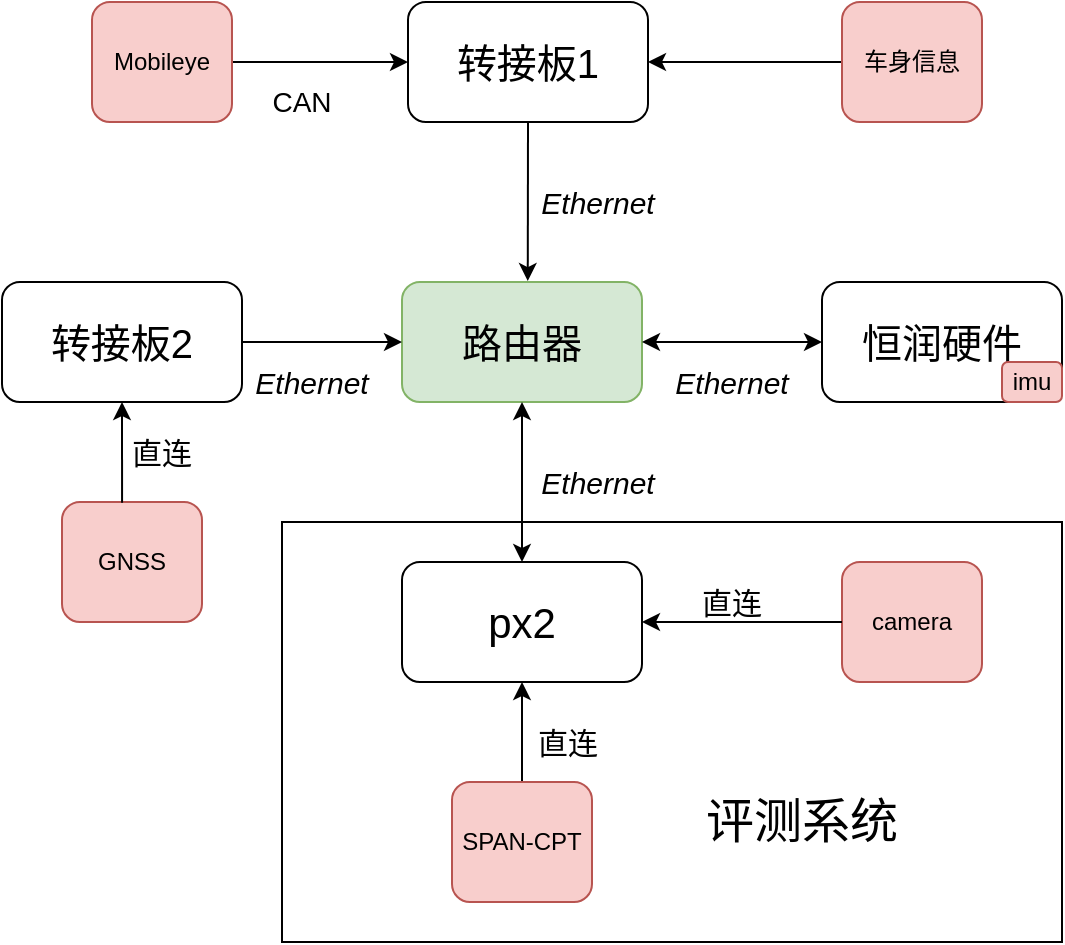 <mxfile version="10.6.7" type="github"><diagram id="Wk74kEMtHISoScYsqJLL" name="Page-1"><mxGraphModel dx="988" dy="540" grid="1" gridSize="10" guides="1" tooltips="1" connect="1" arrows="1" fold="1" page="1" pageScale="1" pageWidth="827" pageHeight="1169" math="0" shadow="0"><root><mxCell id="0"/><mxCell id="1" parent="0"/><mxCell id="HKLBdIdV998N-pjtqKQZ-8" value="" style="rounded=0;whiteSpace=wrap;html=1;strokeWidth=1;" vertex="1" parent="1"><mxGeometry x="230" y="340" width="390" height="210" as="geometry"/></mxCell><mxCell id="wm46AVBpIbckQWWRErPG-2" value="&lt;font style=&quot;font-size: 20px&quot;&gt;路由器&lt;/font&gt;" style="rounded=1;whiteSpace=wrap;html=1;fillColor=#d5e8d4;strokeColor=#82b366;" parent="1" vertex="1"><mxGeometry x="290" y="220" width="120" height="60" as="geometry"/></mxCell><mxCell id="wm46AVBpIbckQWWRErPG-3" value="&lt;font style=&quot;font-size: 21px&quot;&gt;px2&lt;/font&gt;" style="rounded=1;whiteSpace=wrap;html=1;" parent="1" vertex="1"><mxGeometry x="290" y="360" width="120" height="60" as="geometry"/></mxCell><mxCell id="wm46AVBpIbckQWWRErPG-5" value="camera" style="rounded=1;whiteSpace=wrap;html=1;fillColor=#f8cecc;strokeColor=#b85450;" parent="1" vertex="1"><mxGeometry x="510" y="360" width="70" height="60" as="geometry"/></mxCell><mxCell id="wm46AVBpIbckQWWRErPG-7" value="" style="endArrow=classic;startArrow=classic;html=1;exitX=0.5;exitY=0;exitDx=0;exitDy=0;entryX=0.5;entryY=1;entryDx=0;entryDy=0;" parent="1" source="wm46AVBpIbckQWWRErPG-3" target="wm46AVBpIbckQWWRErPG-2" edge="1"><mxGeometry width="50" height="50" relative="1" as="geometry"><mxPoint x="320" y="330" as="sourcePoint"/><mxPoint x="370" y="280" as="targetPoint"/></mxGeometry></mxCell><mxCell id="wm46AVBpIbckQWWRErPG-8" value="" style="endArrow=classic;html=1;exitX=0;exitY=0.5;exitDx=0;exitDy=0;entryX=1;entryY=0.5;entryDx=0;entryDy=0;" parent="1" source="wm46AVBpIbckQWWRErPG-5" target="wm46AVBpIbckQWWRErPG-3" edge="1"><mxGeometry width="50" height="50" relative="1" as="geometry"><mxPoint x="290" y="490" as="sourcePoint"/><mxPoint x="340" y="440" as="targetPoint"/></mxGeometry></mxCell><mxCell id="wm46AVBpIbckQWWRErPG-9" value="&lt;font style=&quot;font-size: 20px&quot;&gt;恒润硬件&lt;/font&gt;" style="rounded=1;whiteSpace=wrap;html=1;" parent="1" vertex="1"><mxGeometry x="500" y="220" width="120" height="60" as="geometry"/></mxCell><mxCell id="wm46AVBpIbckQWWRErPG-10" value="imu" style="rounded=1;whiteSpace=wrap;html=1;fillColor=#f8cecc;strokeColor=#b85450;" parent="1" vertex="1"><mxGeometry x="590" y="260" width="30" height="20" as="geometry"/></mxCell><mxCell id="wm46AVBpIbckQWWRErPG-11" value="" style="endArrow=classic;startArrow=classic;html=1;exitX=0;exitY=0.5;exitDx=0;exitDy=0;entryX=1;entryY=0.5;entryDx=0;entryDy=0;" parent="1" source="wm46AVBpIbckQWWRErPG-9" target="wm46AVBpIbckQWWRErPG-2" edge="1"><mxGeometry width="50" height="50" relative="1" as="geometry"><mxPoint x="680" y="160" as="sourcePoint"/><mxPoint x="680" y="80" as="targetPoint"/></mxGeometry></mxCell><mxCell id="wm46AVBpIbckQWWRErPG-12" value="&lt;font style=&quot;font-size: 20px&quot;&gt;转接板1&lt;/font&gt;" style="rounded=1;whiteSpace=wrap;html=1;" parent="1" vertex="1"><mxGeometry x="293" y="80" width="120" height="60" as="geometry"/></mxCell><mxCell id="HKLBdIdV998N-pjtqKQZ-11" style="edgeStyle=orthogonalEdgeStyle;rounded=0;orthogonalLoop=1;jettySize=auto;html=1;entryX=1;entryY=0.5;entryDx=0;entryDy=0;" edge="1" parent="1" source="wm46AVBpIbckQWWRErPG-14" target="wm46AVBpIbckQWWRErPG-12"><mxGeometry relative="1" as="geometry"/></mxCell><mxCell id="wm46AVBpIbckQWWRErPG-14" value="车身信息" style="rounded=1;whiteSpace=wrap;html=1;fillColor=#f8cecc;strokeColor=#b85450;" parent="1" vertex="1"><mxGeometry x="510" y="80" width="70" height="60" as="geometry"/></mxCell><mxCell id="HKLBdIdV998N-pjtqKQZ-10" style="edgeStyle=orthogonalEdgeStyle;rounded=0;orthogonalLoop=1;jettySize=auto;html=1;exitX=1;exitY=0.5;exitDx=0;exitDy=0;entryX=0;entryY=0.5;entryDx=0;entryDy=0;" edge="1" parent="1" source="wm46AVBpIbckQWWRErPG-15" target="wm46AVBpIbckQWWRErPG-12"><mxGeometry relative="1" as="geometry"/></mxCell><mxCell id="wm46AVBpIbckQWWRErPG-15" value="Mobileye" style="rounded=1;whiteSpace=wrap;html=1;fillColor=#f8cecc;strokeColor=#b85450;" parent="1" vertex="1"><mxGeometry x="135" y="80" width="70" height="60" as="geometry"/></mxCell><mxCell id="wm46AVBpIbckQWWRErPG-23" value="" style="endArrow=classic;html=1;exitX=0.5;exitY=1;exitDx=0;exitDy=0;entryX=0.524;entryY=-0.008;entryDx=0;entryDy=0;entryPerimeter=0;" parent="1" source="wm46AVBpIbckQWWRErPG-12" target="wm46AVBpIbckQWWRErPG-2" edge="1"><mxGeometry width="50" height="50" relative="1" as="geometry"><mxPoint x="140" y="490" as="sourcePoint"/><mxPoint x="190" y="440" as="targetPoint"/></mxGeometry></mxCell><mxCell id="wm46AVBpIbckQWWRErPG-24" value="&lt;font style=&quot;font-size: 14px&quot;&gt;CAN&lt;/font&gt;" style="text;html=1;strokeColor=none;fillColor=none;align=center;verticalAlign=middle;whiteSpace=wrap;rounded=0;strokeWidth=4;" parent="1" vertex="1"><mxGeometry x="220" y="120" width="40" height="20" as="geometry"/></mxCell><mxCell id="wm46AVBpIbckQWWRErPG-25" value="&lt;font size=&quot;1&quot;&gt;&lt;em style=&quot;font-size: 15px&quot;&gt;Ethernet&lt;/em&gt;&lt;/font&gt;" style="text;html=1;strokeColor=none;fillColor=none;align=center;verticalAlign=middle;whiteSpace=wrap;rounded=0;" parent="1" vertex="1"><mxGeometry x="353" y="160" width="70" height="40" as="geometry"/></mxCell><mxCell id="wm46AVBpIbckQWWRErPG-26" value="&lt;font size=&quot;1&quot;&gt;&lt;em style=&quot;font-size: 15px&quot;&gt;Ethernet&lt;/em&gt;&lt;/font&gt;" style="text;html=1;strokeColor=none;fillColor=none;align=center;verticalAlign=middle;whiteSpace=wrap;rounded=0;" parent="1" vertex="1"><mxGeometry x="353" y="300" width="70" height="40" as="geometry"/></mxCell><mxCell id="wm46AVBpIbckQWWRErPG-27" value="&lt;font size=&quot;1&quot;&gt;&lt;em style=&quot;font-size: 15px&quot;&gt;Ethernet&lt;/em&gt;&lt;/font&gt;" style="text;html=1;strokeColor=none;fillColor=none;align=center;verticalAlign=middle;whiteSpace=wrap;rounded=0;" parent="1" vertex="1"><mxGeometry x="420" y="250" width="70" height="40" as="geometry"/></mxCell><mxCell id="wm46AVBpIbckQWWRErPG-28" value="&lt;font style=&quot;font-size: 20px&quot;&gt;转接板2&lt;/font&gt;" style="rounded=1;whiteSpace=wrap;html=1;" parent="1" vertex="1"><mxGeometry x="90" y="220" width="120" height="60" as="geometry"/></mxCell><mxCell id="wm46AVBpIbckQWWRErPG-30" value="" style="endArrow=classic;html=1;entryX=0;entryY=0.5;entryDx=0;entryDy=0;exitX=1;exitY=0.5;exitDx=0;exitDy=0;" parent="1" source="wm46AVBpIbckQWWRErPG-28" target="wm46AVBpIbckQWWRErPG-2" edge="1"><mxGeometry width="50" height="50" relative="1" as="geometry"><mxPoint x="90" y="490" as="sourcePoint"/><mxPoint x="140" y="440" as="targetPoint"/></mxGeometry></mxCell><mxCell id="wm46AVBpIbckQWWRErPG-32" value="&lt;font size=&quot;1&quot;&gt;&lt;em style=&quot;font-size: 15px&quot;&gt;Ethernet&lt;/em&gt;&lt;/font&gt;" style="text;html=1;strokeColor=none;fillColor=none;align=center;verticalAlign=middle;whiteSpace=wrap;rounded=0;" parent="1" vertex="1"><mxGeometry x="210" y="250" width="70" height="40" as="geometry"/></mxCell><mxCell id="wm46AVBpIbckQWWRErPG-33" value="GNSS" style="rounded=1;whiteSpace=wrap;html=1;fillColor=#f8cecc;strokeColor=#b85450;" parent="1" vertex="1"><mxGeometry x="120" y="330" width="70" height="60" as="geometry"/></mxCell><mxCell id="wm46AVBpIbckQWWRErPG-35" value="" style="endArrow=classic;html=1;entryX=0.5;entryY=1;entryDx=0;entryDy=0;exitX=0.429;exitY=0.007;exitDx=0;exitDy=0;exitPerimeter=0;" parent="1" source="wm46AVBpIbckQWWRErPG-33" target="wm46AVBpIbckQWWRErPG-28" edge="1"><mxGeometry width="50" height="50" relative="1" as="geometry"><mxPoint x="150" y="328" as="sourcePoint"/><mxPoint x="140" y="440" as="targetPoint"/></mxGeometry></mxCell><mxCell id="wm46AVBpIbckQWWRErPG-36" value="&lt;font style=&quot;font-size: 15px&quot;&gt;直连&lt;/font&gt;" style="text;html=1;strokeColor=none;fillColor=none;align=center;verticalAlign=middle;whiteSpace=wrap;rounded=0;" parent="1" vertex="1"><mxGeometry x="150" y="295" width="40" height="20" as="geometry"/></mxCell><mxCell id="wm46AVBpIbckQWWRErPG-37" value="&lt;font style=&quot;font-size: 15px&quot;&gt;直连&lt;/font&gt;" style="text;html=1;strokeColor=none;fillColor=none;align=center;verticalAlign=middle;whiteSpace=wrap;rounded=0;" parent="1" vertex="1"><mxGeometry x="435" y="370" width="40" height="20" as="geometry"/></mxCell><mxCell id="HKLBdIdV998N-pjtqKQZ-3" style="edgeStyle=orthogonalEdgeStyle;rounded=0;orthogonalLoop=1;jettySize=auto;html=1;exitX=0.5;exitY=0;exitDx=0;exitDy=0;entryX=0.5;entryY=1;entryDx=0;entryDy=0;" edge="1" parent="1" source="HKLBdIdV998N-pjtqKQZ-1" target="wm46AVBpIbckQWWRErPG-3"><mxGeometry relative="1" as="geometry"/></mxCell><mxCell id="HKLBdIdV998N-pjtqKQZ-1" value="SPAN-CPT" style="rounded=1;whiteSpace=wrap;html=1;fillColor=#f8cecc;strokeColor=#b85450;" vertex="1" parent="1"><mxGeometry x="315" y="470" width="70" height="60" as="geometry"/></mxCell><mxCell id="HKLBdIdV998N-pjtqKQZ-2" value="&lt;font style=&quot;font-size: 15px&quot;&gt;直连&lt;/font&gt;" style="text;html=1;strokeColor=none;fillColor=none;align=center;verticalAlign=middle;whiteSpace=wrap;rounded=0;" vertex="1" parent="1"><mxGeometry x="353" y="440" width="40" height="20" as="geometry"/></mxCell><mxCell id="HKLBdIdV998N-pjtqKQZ-9" value="&lt;font style=&quot;font-size: 24px&quot;&gt;评测系统&lt;/font&gt;" style="text;html=1;strokeColor=none;fillColor=none;align=center;verticalAlign=middle;whiteSpace=wrap;rounded=0;" vertex="1" parent="1"><mxGeometry x="435" y="470" width="110" height="40" as="geometry"/></mxCell></root></mxGraphModel></diagram></mxfile>